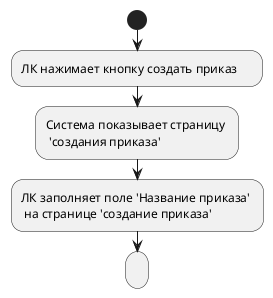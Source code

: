 @startuml
start
:ЛК нажимает кнопку создать приказ     ;
:Система показывает страницу \n 'создания приказа';
:ЛК заполняет поле 'Название приказа' \n на странице 'создание приказа';
:;
@enduml